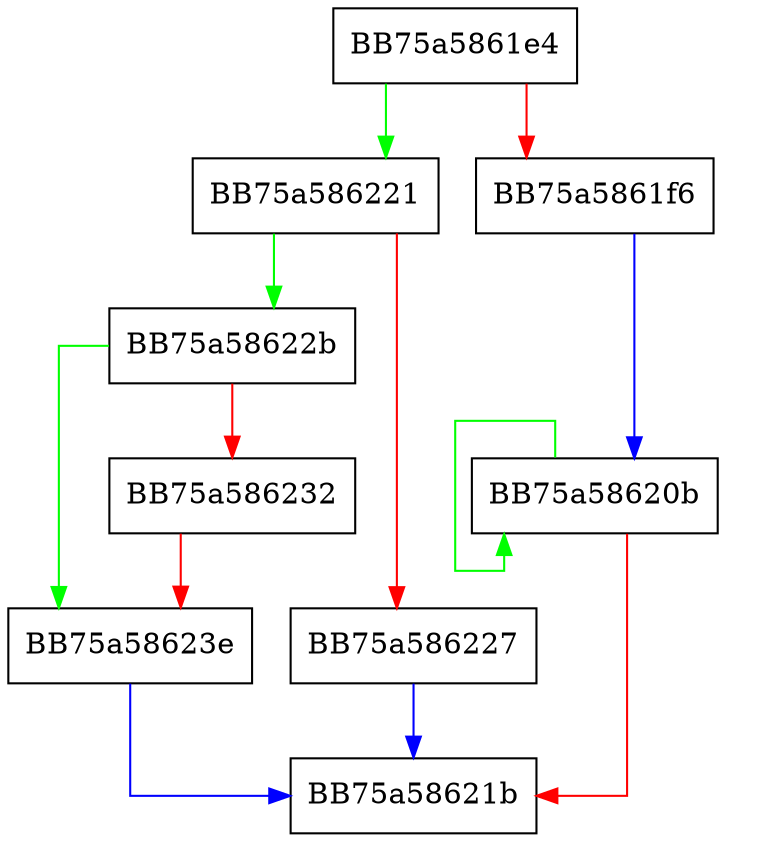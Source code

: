 digraph sqlite3VdbeSerialPut {
  node [shape="box"];
  graph [splines=ortho];
  BB75a5861e4 -> BB75a586221 [color="green"];
  BB75a5861e4 -> BB75a5861f6 [color="red"];
  BB75a5861f6 -> BB75a58620b [color="blue"];
  BB75a58620b -> BB75a58620b [color="green"];
  BB75a58620b -> BB75a58621b [color="red"];
  BB75a586221 -> BB75a58622b [color="green"];
  BB75a586221 -> BB75a586227 [color="red"];
  BB75a586227 -> BB75a58621b [color="blue"];
  BB75a58622b -> BB75a58623e [color="green"];
  BB75a58622b -> BB75a586232 [color="red"];
  BB75a586232 -> BB75a58623e [color="red"];
  BB75a58623e -> BB75a58621b [color="blue"];
}